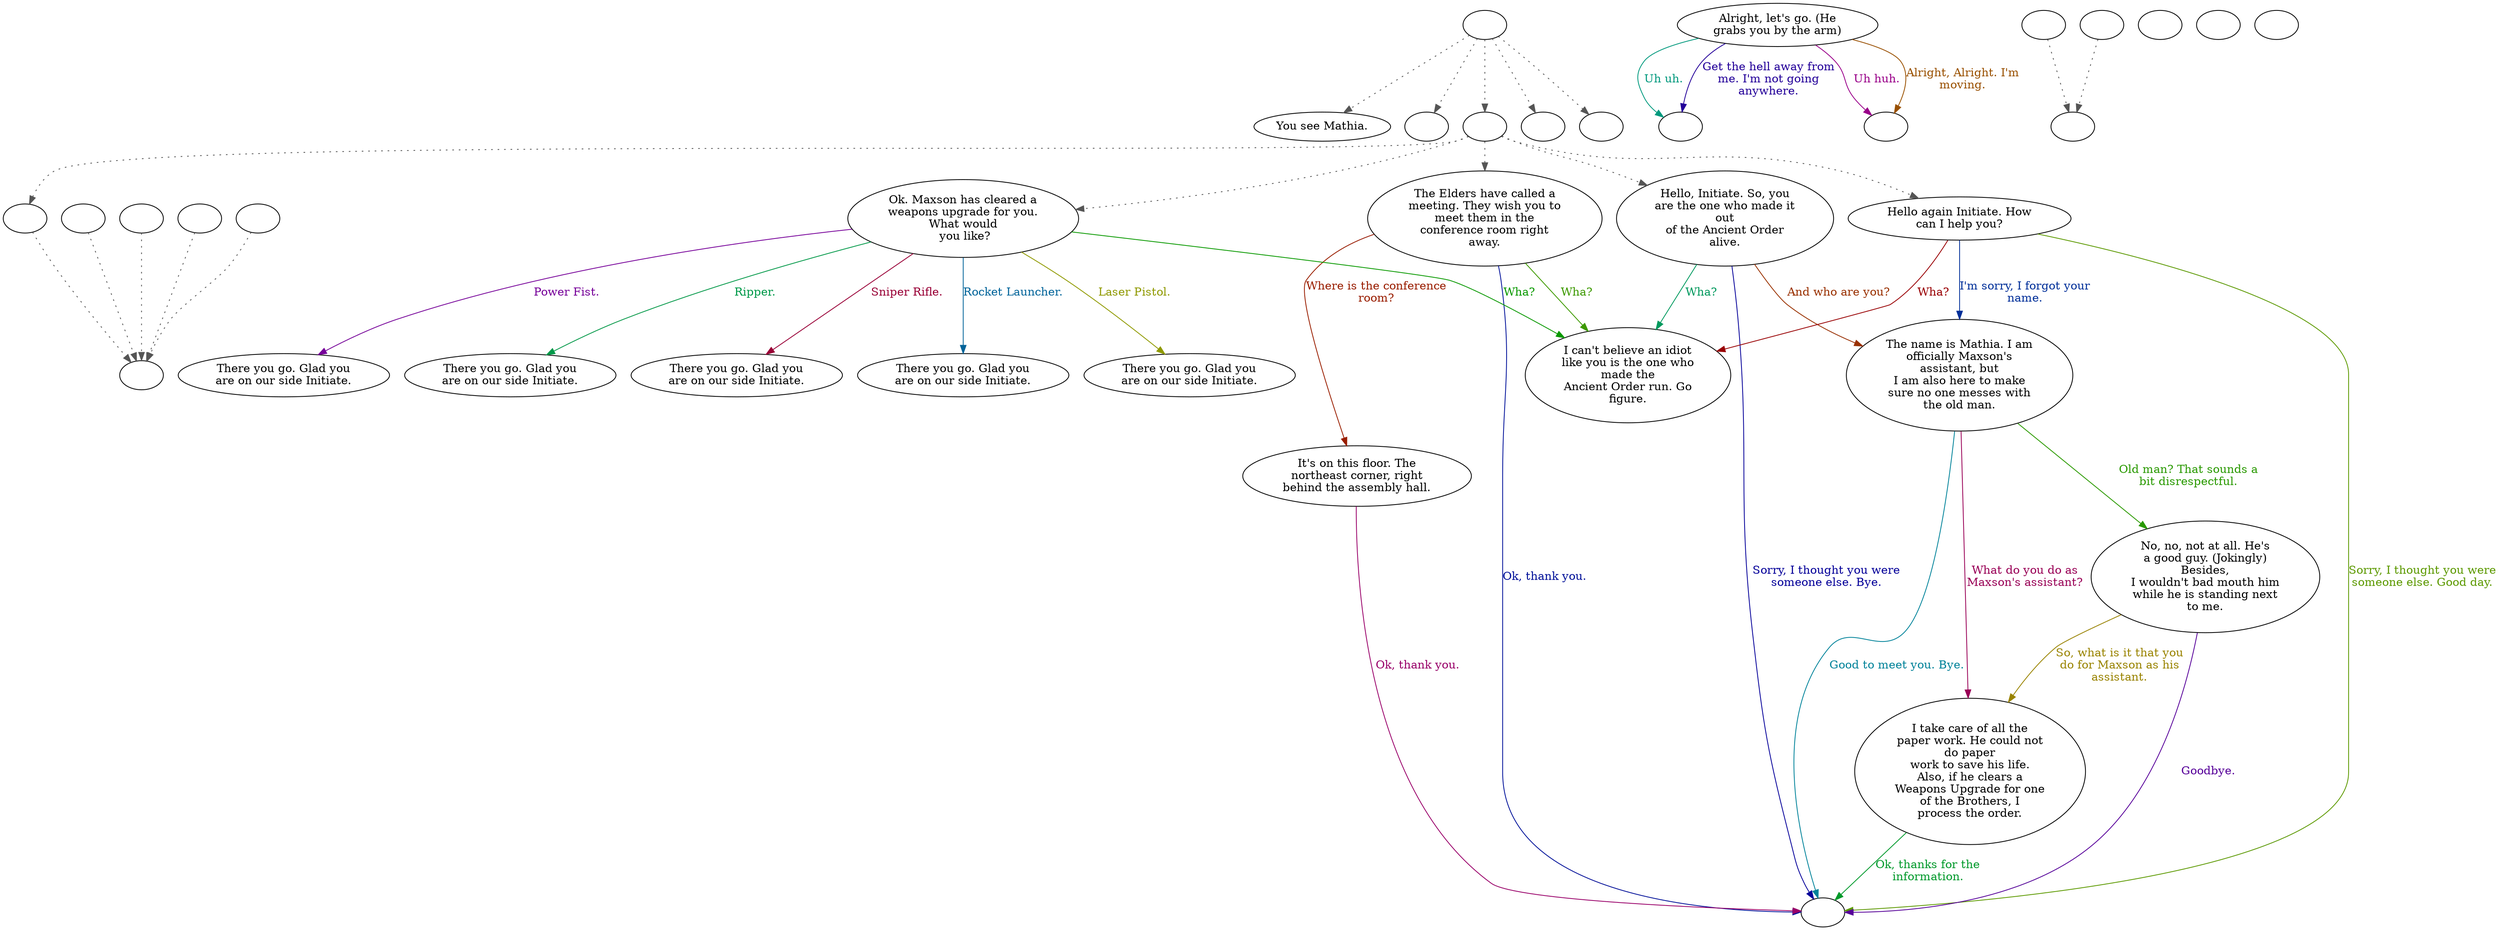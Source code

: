 digraph MATHIA {
  "start" [style=filled       fillcolor="#FFFFFF"       color="#000000"]
  "start" -> "look_at_p_proc" [style=dotted color="#555555"]
  "start" -> "pickup_p_proc" [style=dotted color="#555555"]
  "start" -> "talk_p_proc" [style=dotted color="#555555"]
  "start" -> "critter_p_proc" [style=dotted color="#555555"]
  "start" -> "destroy_p_proc" [style=dotted color="#555555"]
  "start" [label=""]
  "combat" [style=filled       fillcolor="#FFFFFF"       color="#000000"]
  "combat" [label=""]
  "critter_p_proc" [style=filled       fillcolor="#FFFFFF"       color="#000000"]
  "critter_p_proc" [label=""]
  "pickup_p_proc" [style=filled       fillcolor="#FFFFFF"       color="#000000"]
  "pickup_p_proc" [label=""]
  "talk_p_proc" [style=filled       fillcolor="#FFFFFF"       color="#000000"]
  "talk_p_proc" -> "get_reaction" [style=dotted color="#555555"]
  "talk_p_proc" -> "Mathia09" [style=dotted color="#555555"]
  "talk_p_proc" -> "Mathia08" [style=dotted color="#555555"]
  "talk_p_proc" -> "Mathia01" [style=dotted color="#555555"]
  "talk_p_proc" -> "Mathia06" [style=dotted color="#555555"]
  "talk_p_proc" [label=""]
  "destroy_p_proc" [style=filled       fillcolor="#FFFFFF"       color="#000000"]
  "destroy_p_proc" [label=""]
  "look_at_p_proc" [style=filled       fillcolor="#FFFFFF"       color="#000000"]
  "look_at_p_proc" [label="You see Mathia."]
  "Mathia01" [style=filled       fillcolor="#FFFFFF"       color="#000000"]
  "Mathia01" [label="Hello, Initiate. So, you\nare the one who made it\nout\nof the Ancient Order\nalive."]
  "Mathia01" -> "Mathia05" [label="Wha?" color="#00995D" fontcolor="#00995D"]
  "Mathia01" -> "Mathia02" [label="And who are you?" color="#993000" fontcolor="#993000"]
  "Mathia01" -> "MathiaEnd" [label="Sorry, I thought you were\nsomeone else. Bye." color="#040099" fontcolor="#040099"]
  "Mathia02" [style=filled       fillcolor="#FFFFFF"       color="#000000"]
  "Mathia02" [label="The name is Mathia. I am\nofficially Maxson's\nassistant, but\nI am also here to make\nsure no one messes with\nthe old man."]
  "Mathia02" -> "Mathia03" [label="Old man? That sounds a\nbit disrespectful." color="#299900" fontcolor="#299900"]
  "Mathia02" -> "Mathia04" [label="What do you do as\nMaxson's assistant?" color="#990056" fontcolor="#990056"]
  "Mathia02" -> "MathiaEnd" [label="Good to meet you. Bye." color="#008299" fontcolor="#008299"]
  "Mathia03" [style=filled       fillcolor="#FFFFFF"       color="#000000"]
  "Mathia03" [label="No, no, not at all. He's\na good guy. (Jokingly)\nBesides,\nI wouldn't bad mouth him\nwhile he is standing next\nto me."]
  "Mathia03" -> "Mathia04" [label="So, what is it that you\ndo for Maxson as his\nassistant." color="#998300" fontcolor="#998300"]
  "Mathia03" -> "MathiaEnd" [label="Goodbye." color="#560099" fontcolor="#560099"]
  "Mathia04" [style=filled       fillcolor="#FFFFFF"       color="#000000"]
  "Mathia04" [label="I take care of all the\npaper work. He could not\ndo paper\nwork to save his life.\nAlso, if he clears a\nWeapons Upgrade for one\nof the Brothers, I\nprocess the order."]
  "Mathia04" -> "MathiaEnd" [label="Ok, thanks for the\ninformation." color="#00992A" fontcolor="#00992A"]
  "Mathia05" [style=filled       fillcolor="#FFFFFF"       color="#000000"]
  "Mathia05" [label="I can't believe an idiot\nlike you is the one who\nmade the\nAncient Order run. Go\nfigure."]
  "Mathia06" [style=filled       fillcolor="#FFFFFF"       color="#000000"]
  "Mathia06" [label="Hello again Initiate. How\ncan I help you?"]
  "Mathia06" -> "Mathia05" [label="Wha?" color="#990003" fontcolor="#990003"]
  "Mathia06" -> "Mathia02" [label="I'm sorry, I forgot your\nname." color="#002F99" fontcolor="#002F99"]
  "Mathia06" -> "MathiaEnd" [label="Sorry, I thought you were\nsomeone else. Good day." color="#5C9900" fontcolor="#5C9900"]
  "Mathia07" [style=filled       fillcolor="#FFFFFF"       color="#000000"]
  "Mathia07" [label="Alright, let's go. (He\ngrabs you by the arm)"]
  "Mathia07" -> "Mathia11" [label="Uh huh." color="#990089" fontcolor="#990089"]
  "Mathia07" -> "combat" [label="Uh uh." color="#00997D" fontcolor="#00997D"]
  "Mathia07" -> "Mathia11" [label="Alright, Alright. I'm\nmoving." color="#995000" fontcolor="#995000"]
  "Mathia07" -> "combat" [label="Get the hell away from\nme. I'm not going\nanywhere." color="#230099" fontcolor="#230099"]
  "Mathia08" [style=filled       fillcolor="#FFFFFF"       color="#000000"]
  "Mathia08" [label="Ok. Maxson has cleared a\nweapons upgrade for you.\nWhat would\n you like?"]
  "Mathia08" -> "Mathia05" [label="Wha?" color="#099900" fontcolor="#099900"]
  "Mathia08" -> "Mathia08a" [label="Sniper Rifle." color="#990036" fontcolor="#990036"]
  "Mathia08" -> "Mathia08b" [label="Rocket Launcher." color="#006399" fontcolor="#006399"]
  "Mathia08" -> "Mathia08c" [label="Laser Pistol." color="#8F9900" fontcolor="#8F9900"]
  "Mathia08" -> "Mathia08d" [label="Power Fist." color="#760099" fontcolor="#760099"]
  "Mathia08" -> "Mathia08e" [label="Ripper." color="#009949" fontcolor="#009949"]
  "Mathia08a" [style=filled       fillcolor="#FFFFFF"       color="#000000"]
  "Mathia08a" [label="There you go. Glad you\nare on our side Initiate."]
  "Mathia08b" [style=filled       fillcolor="#FFFFFF"       color="#000000"]
  "Mathia08b" [label="There you go. Glad you\nare on our side Initiate."]
  "Mathia08c" [style=filled       fillcolor="#FFFFFF"       color="#000000"]
  "Mathia08c" [label="There you go. Glad you\nare on our side Initiate."]
  "Mathia08d" [style=filled       fillcolor="#FFFFFF"       color="#000000"]
  "Mathia08d" [label="There you go. Glad you\nare on our side Initiate."]
  "Mathia08e" [style=filled       fillcolor="#FFFFFF"       color="#000000"]
  "Mathia08e" [label="There you go. Glad you\nare on our side Initiate."]
  "Mathia09" [style=filled       fillcolor="#FFFFFF"       color="#000000"]
  "Mathia09" [label="The Elders have called a\nmeeting. They wish you to\nmeet them in the\nconference room right\naway."]
  "Mathia09" -> "Mathia10" [label="Where is the conference\nroom?" color="#991D00" fontcolor="#991D00"]
  "Mathia09" -> "MathiaEnd" [label="Ok, thank you." color="#001099" fontcolor="#001099"]
  "Mathia09" -> "Mathia05" [label="Wha?" color="#3C9900" fontcolor="#3C9900"]
  "Mathia10" [style=filled       fillcolor="#FFFFFF"       color="#000000"]
  "Mathia10" [label="It's on this floor. The\nnortheast corner, right\nbehind the assembly hall."]
  "Mathia10" -> "MathiaEnd" [label="Ok, thank you." color="#990069" fontcolor="#990069"]
  "Mathia11" [style=filled       fillcolor="#FFFFFF"       color="#000000"]
  "Mathia11" [label=""]
  "MathiaEnd" [style=filled       fillcolor="#FFFFFF"       color="#000000"]
  "MathiaEnd" [label=""]
  "get_reaction" [style=filled       fillcolor="#FFFFFF"       color="#000000"]
  "get_reaction" -> "ReactToLevel" [style=dotted color="#555555"]
  "get_reaction" [label=""]
  "ReactToLevel" [style=filled       fillcolor="#FFFFFF"       color="#000000"]
  "ReactToLevel" [label=""]
  "LevelToReact" [style=filled       fillcolor="#FFFFFF"       color="#000000"]
  "LevelToReact" [label=""]
  "UpReact" [style=filled       fillcolor="#FFFFFF"       color="#000000"]
  "UpReact" -> "ReactToLevel" [style=dotted color="#555555"]
  "UpReact" [label=""]
  "DownReact" [style=filled       fillcolor="#FFFFFF"       color="#000000"]
  "DownReact" -> "ReactToLevel" [style=dotted color="#555555"]
  "DownReact" [label=""]
  "BottomReact" [style=filled       fillcolor="#FFFFFF"       color="#000000"]
  "BottomReact" [label=""]
  "TopReact" [style=filled       fillcolor="#FFFFFF"       color="#000000"]
  "TopReact" [label=""]
  "BigUpReact" [style=filled       fillcolor="#FFFFFF"       color="#000000"]
  "BigUpReact" -> "ReactToLevel" [style=dotted color="#555555"]
  "BigUpReact" [label=""]
  "BigDownReact" [style=filled       fillcolor="#FFFFFF"       color="#000000"]
  "BigDownReact" -> "ReactToLevel" [style=dotted color="#555555"]
  "BigDownReact" [label=""]
  "UpReactLevel" [style=filled       fillcolor="#FFFFFF"       color="#000000"]
  "UpReactLevel" -> "LevelToReact" [style=dotted color="#555555"]
  "UpReactLevel" [label=""]
  "DownReactLevel" [style=filled       fillcolor="#FFFFFF"       color="#000000"]
  "DownReactLevel" -> "LevelToReact" [style=dotted color="#555555"]
  "DownReactLevel" [label=""]
  "Goodbyes" [style=filled       fillcolor="#FFFFFF"       color="#000000"]
  "Goodbyes" [label=""]
}
